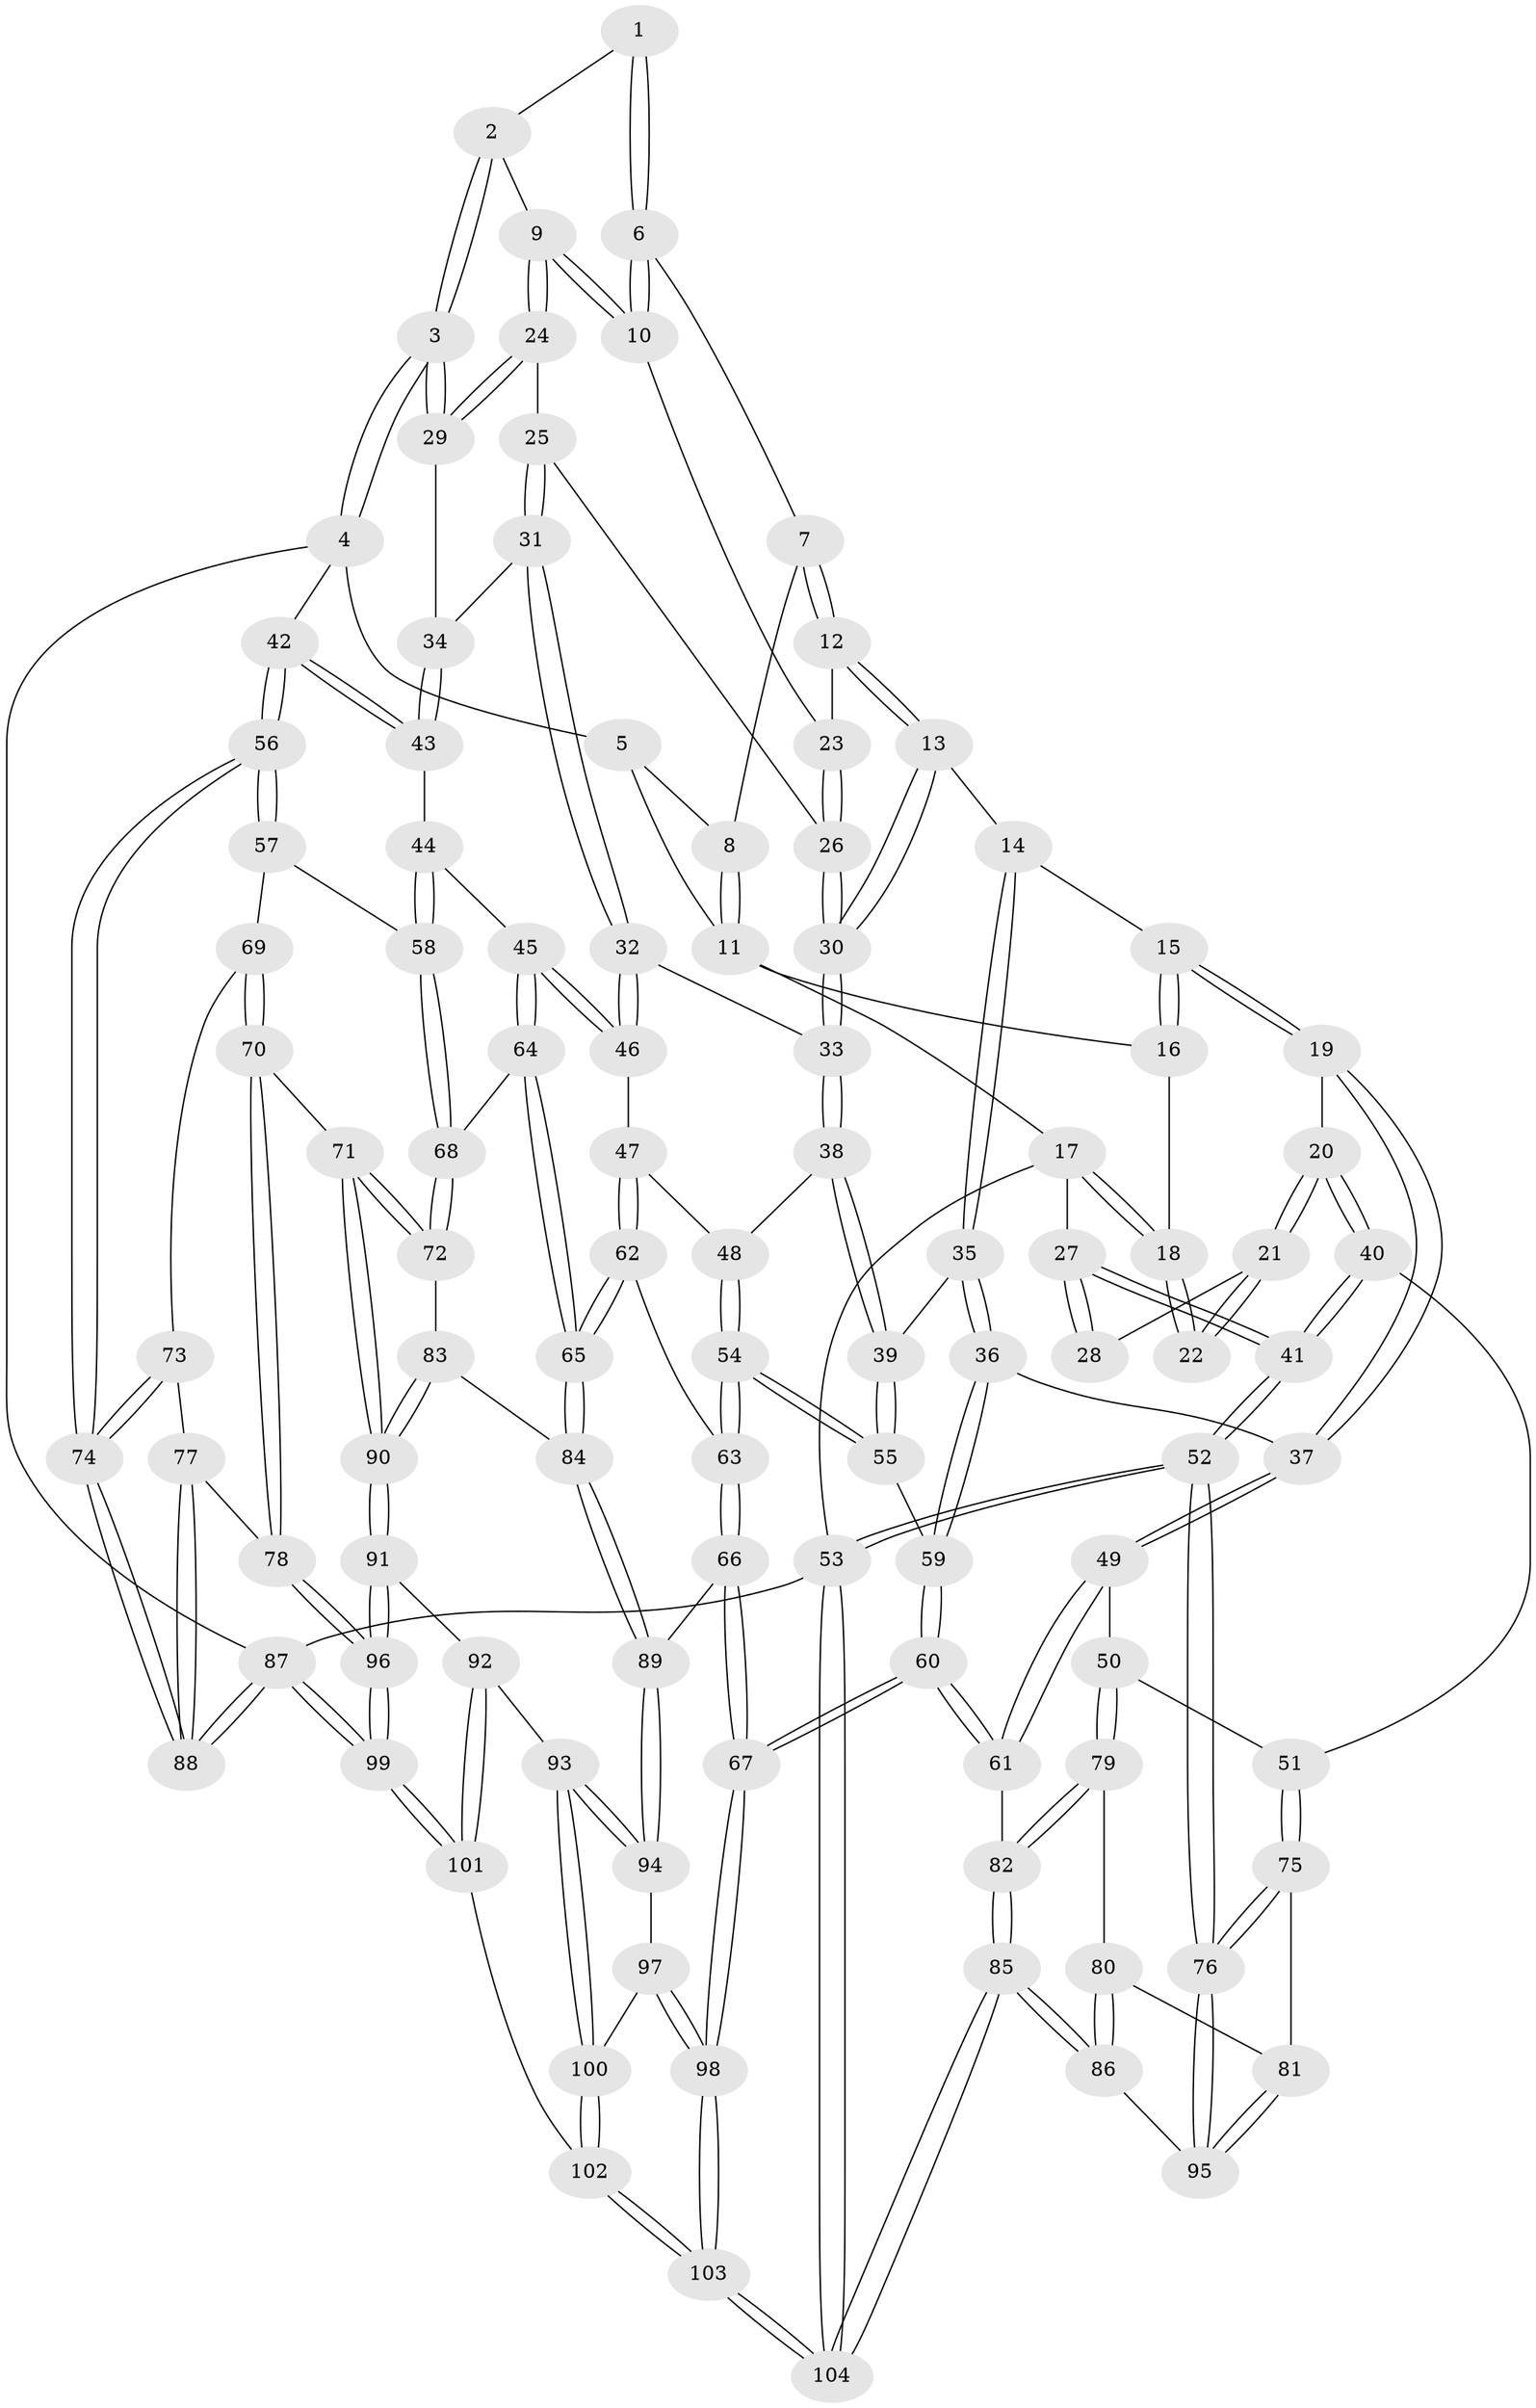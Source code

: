 // coarse degree distribution, {4: 0.3902439024390244, 6: 0.0975609756097561, 3: 0.17073170731707318, 5: 0.1951219512195122, 8: 0.04878048780487805, 1: 0.024390243902439025, 2: 0.024390243902439025, 7: 0.04878048780487805}
// Generated by graph-tools (version 1.1) at 2025/04/03/04/25 22:04:41]
// undirected, 104 vertices, 256 edges
graph export_dot {
graph [start="1"]
  node [color=gray90,style=filled];
  1 [pos="+0.801305258268314+0.11097001614444163"];
  2 [pos="+0.8423083209314449+0.1335150745157303"];
  3 [pos="+1+0.27412884605642596"];
  4 [pos="+1+0.2769958971896541"];
  5 [pos="+0.7721476558551076+0"];
  6 [pos="+0.7157154942026559+0.19346856077134036"];
  7 [pos="+0.5074784435836884+0.08134956574103705"];
  8 [pos="+0.4003597401317448+0"];
  9 [pos="+0.8414825844712607+0.3070105202206589"];
  10 [pos="+0.7139638068309994+0.20385598780060685"];
  11 [pos="+0.362897478559606+0"];
  12 [pos="+0.5625533331561987+0.2991774242097697"];
  13 [pos="+0.5189116022089779+0.38828569303079585"];
  14 [pos="+0.5178274930697119+0.3883507497897402"];
  15 [pos="+0.38553180326037884+0.3209850664480524"];
  16 [pos="+0.34393601642810456+0.015603286291777664"];
  17 [pos="+0+0"];
  18 [pos="+0.17293287418051106+0.1968396113582265"];
  19 [pos="+0.19766674374611456+0.4396779468107945"];
  20 [pos="+0.15947101841406008+0.43153966258108334"];
  21 [pos="+0.1528302518681814+0.3967380680943338"];
  22 [pos="+0.15918923719228553+0.24677462823543986"];
  23 [pos="+0.705943246094127+0.22022783525276163"];
  24 [pos="+0.8425260667370882+0.3086164857457207"];
  25 [pos="+0.739112131206917+0.35779604240183993"];
  26 [pos="+0.7216700251800028+0.3359684547747956"];
  27 [pos="+0+0"];
  28 [pos="+0+0.22622205648085986"];
  29 [pos="+0.9019164772094356+0.3356737411024584"];
  30 [pos="+0.5238999494608547+0.3915531743295364"];
  31 [pos="+0.758102503207906+0.462715438109573"];
  32 [pos="+0.7370592928798166+0.47595838392077033"];
  33 [pos="+0.5669842833148853+0.43734773152088585"];
  34 [pos="+0.7941672143819702+0.46584040428989265"];
  35 [pos="+0.4620294494114291+0.47196920637670753"];
  36 [pos="+0.31378467634965+0.5732726504417861"];
  37 [pos="+0.3127505618385238+0.5730579643735072"];
  38 [pos="+0.5786527950689926+0.5745869861559082"];
  39 [pos="+0.4906115546468161+0.6053314900464606"];
  40 [pos="+0+0.5483642496243188"];
  41 [pos="+0+0.5482706513205858"];
  42 [pos="+1+0.5094289467180629"];
  43 [pos="+0.9003560418234193+0.5436876730099478"];
  44 [pos="+0.8981080958428587+0.5471406887942004"];
  45 [pos="+0.7564901151614642+0.6648867553167475"];
  46 [pos="+0.6948693768245894+0.6294347236855443"];
  47 [pos="+0.6816680707037337+0.6326389180484184"];
  48 [pos="+0.5806082160071341+0.5762568962203064"];
  49 [pos="+0.23724876320527652+0.6972472765642135"];
  50 [pos="+0.16770038230928186+0.7172054489445501"];
  51 [pos="+0.08308354774015256+0.6865721229303466"];
  52 [pos="+0+0.9113208771608554"];
  53 [pos="+0+1"];
  54 [pos="+0.538242374908794+0.7180656207391105"];
  55 [pos="+0.45093937603498624+0.6485194120276062"];
  56 [pos="+1+0.5692344002595622"];
  57 [pos="+0.8882668805741044+0.7241062512793591"];
  58 [pos="+0.87964358825824+0.7202113456326019"];
  59 [pos="+0.4144223003514339+0.6523683065326391"];
  60 [pos="+0.369884738052825+0.8400716953911215"];
  61 [pos="+0.3584272977907258+0.8384007733463124"];
  62 [pos="+0.6213669143953059+0.7131608018203875"];
  63 [pos="+0.5567146451769852+0.7402234525280267"];
  64 [pos="+0.7829218423580374+0.7102681967574913"];
  65 [pos="+0.6808278338867865+0.7901733169891018"];
  66 [pos="+0.5459999622567127+0.7761314888735114"];
  67 [pos="+0.44492111942961327+0.9018568975409407"];
  68 [pos="+0.7954916807344903+0.7212590035273674"];
  69 [pos="+0.8915425778467744+0.7309506558782365"];
  70 [pos="+0.845887833211856+0.8497611839379597"];
  71 [pos="+0.8273189706708589+0.841177242323617"];
  72 [pos="+0.7942096300400505+0.7688067635908471"];
  73 [pos="+0.9091330281854846+0.757188819161385"];
  74 [pos="+1+0.938783450213341"];
  75 [pos="+0.06068865801599449+0.8002550536132697"];
  76 [pos="+0+0.9053740547379708"];
  77 [pos="+0.9017699552245029+0.8236848871690602"];
  78 [pos="+0.8524514420489661+0.8543719562851819"];
  79 [pos="+0.17215441667334133+0.7522040921739014"];
  80 [pos="+0.16215371802364276+0.7799662857944276"];
  81 [pos="+0.08491782203260538+0.8468030714543758"];
  82 [pos="+0.2517706690272433+0.8750553156449447"];
  83 [pos="+0.7392915098266545+0.8226294506087392"];
  84 [pos="+0.6808295894202362+0.8197997372604994"];
  85 [pos="+0.16072350104005564+0.9525286918726147"];
  86 [pos="+0.14249480337231346+0.9291463024050786"];
  87 [pos="+1+1"];
  88 [pos="+1+1"];
  89 [pos="+0.6625356233871337+0.8471053828100024"];
  90 [pos="+0.7670648977972765+0.8776708833982946"];
  91 [pos="+0.7552641229063933+0.9018822811387226"];
  92 [pos="+0.715050311744524+0.9013604814881199"];
  93 [pos="+0.6938850086625109+0.8867658573843574"];
  94 [pos="+0.6624532140319871+0.8482982921149076"];
  95 [pos="+0.09938162481925383+0.8925603137071227"];
  96 [pos="+1+1"];
  97 [pos="+0.6359255613366535+0.8711011549735783"];
  98 [pos="+0.4532308631246179+0.9251155959386665"];
  99 [pos="+1+1"];
  100 [pos="+0.6369900719032079+0.9563530599992711"];
  101 [pos="+0.5975846179787548+1"];
  102 [pos="+0.567864068767257+1"];
  103 [pos="+0.4876998009360075+1"];
  104 [pos="+0.13627811303061882+1"];
  1 -- 2;
  1 -- 6;
  1 -- 6;
  2 -- 3;
  2 -- 3;
  2 -- 9;
  3 -- 4;
  3 -- 4;
  3 -- 29;
  3 -- 29;
  4 -- 5;
  4 -- 42;
  4 -- 87;
  5 -- 8;
  5 -- 11;
  6 -- 7;
  6 -- 10;
  6 -- 10;
  7 -- 8;
  7 -- 12;
  7 -- 12;
  8 -- 11;
  8 -- 11;
  9 -- 10;
  9 -- 10;
  9 -- 24;
  9 -- 24;
  10 -- 23;
  11 -- 16;
  11 -- 17;
  12 -- 13;
  12 -- 13;
  12 -- 23;
  13 -- 14;
  13 -- 30;
  13 -- 30;
  14 -- 15;
  14 -- 35;
  14 -- 35;
  15 -- 16;
  15 -- 16;
  15 -- 19;
  15 -- 19;
  16 -- 18;
  17 -- 18;
  17 -- 18;
  17 -- 27;
  17 -- 53;
  18 -- 22;
  18 -- 22;
  19 -- 20;
  19 -- 37;
  19 -- 37;
  20 -- 21;
  20 -- 21;
  20 -- 40;
  20 -- 40;
  21 -- 22;
  21 -- 22;
  21 -- 28;
  23 -- 26;
  23 -- 26;
  24 -- 25;
  24 -- 29;
  24 -- 29;
  25 -- 26;
  25 -- 31;
  25 -- 31;
  26 -- 30;
  26 -- 30;
  27 -- 28;
  27 -- 28;
  27 -- 41;
  27 -- 41;
  29 -- 34;
  30 -- 33;
  30 -- 33;
  31 -- 32;
  31 -- 32;
  31 -- 34;
  32 -- 33;
  32 -- 46;
  32 -- 46;
  33 -- 38;
  33 -- 38;
  34 -- 43;
  34 -- 43;
  35 -- 36;
  35 -- 36;
  35 -- 39;
  36 -- 37;
  36 -- 59;
  36 -- 59;
  37 -- 49;
  37 -- 49;
  38 -- 39;
  38 -- 39;
  38 -- 48;
  39 -- 55;
  39 -- 55;
  40 -- 41;
  40 -- 41;
  40 -- 51;
  41 -- 52;
  41 -- 52;
  42 -- 43;
  42 -- 43;
  42 -- 56;
  42 -- 56;
  43 -- 44;
  44 -- 45;
  44 -- 58;
  44 -- 58;
  45 -- 46;
  45 -- 46;
  45 -- 64;
  45 -- 64;
  46 -- 47;
  47 -- 48;
  47 -- 62;
  47 -- 62;
  48 -- 54;
  48 -- 54;
  49 -- 50;
  49 -- 61;
  49 -- 61;
  50 -- 51;
  50 -- 79;
  50 -- 79;
  51 -- 75;
  51 -- 75;
  52 -- 53;
  52 -- 53;
  52 -- 76;
  52 -- 76;
  53 -- 104;
  53 -- 104;
  53 -- 87;
  54 -- 55;
  54 -- 55;
  54 -- 63;
  54 -- 63;
  55 -- 59;
  56 -- 57;
  56 -- 57;
  56 -- 74;
  56 -- 74;
  57 -- 58;
  57 -- 69;
  58 -- 68;
  58 -- 68;
  59 -- 60;
  59 -- 60;
  60 -- 61;
  60 -- 61;
  60 -- 67;
  60 -- 67;
  61 -- 82;
  62 -- 63;
  62 -- 65;
  62 -- 65;
  63 -- 66;
  63 -- 66;
  64 -- 65;
  64 -- 65;
  64 -- 68;
  65 -- 84;
  65 -- 84;
  66 -- 67;
  66 -- 67;
  66 -- 89;
  67 -- 98;
  67 -- 98;
  68 -- 72;
  68 -- 72;
  69 -- 70;
  69 -- 70;
  69 -- 73;
  70 -- 71;
  70 -- 78;
  70 -- 78;
  71 -- 72;
  71 -- 72;
  71 -- 90;
  71 -- 90;
  72 -- 83;
  73 -- 74;
  73 -- 74;
  73 -- 77;
  74 -- 88;
  74 -- 88;
  75 -- 76;
  75 -- 76;
  75 -- 81;
  76 -- 95;
  76 -- 95;
  77 -- 78;
  77 -- 88;
  77 -- 88;
  78 -- 96;
  78 -- 96;
  79 -- 80;
  79 -- 82;
  79 -- 82;
  80 -- 81;
  80 -- 86;
  80 -- 86;
  81 -- 95;
  81 -- 95;
  82 -- 85;
  82 -- 85;
  83 -- 84;
  83 -- 90;
  83 -- 90;
  84 -- 89;
  84 -- 89;
  85 -- 86;
  85 -- 86;
  85 -- 104;
  85 -- 104;
  86 -- 95;
  87 -- 88;
  87 -- 88;
  87 -- 99;
  87 -- 99;
  89 -- 94;
  89 -- 94;
  90 -- 91;
  90 -- 91;
  91 -- 92;
  91 -- 96;
  91 -- 96;
  92 -- 93;
  92 -- 101;
  92 -- 101;
  93 -- 94;
  93 -- 94;
  93 -- 100;
  93 -- 100;
  94 -- 97;
  96 -- 99;
  96 -- 99;
  97 -- 98;
  97 -- 98;
  97 -- 100;
  98 -- 103;
  98 -- 103;
  99 -- 101;
  99 -- 101;
  100 -- 102;
  100 -- 102;
  101 -- 102;
  102 -- 103;
  102 -- 103;
  103 -- 104;
  103 -- 104;
}
